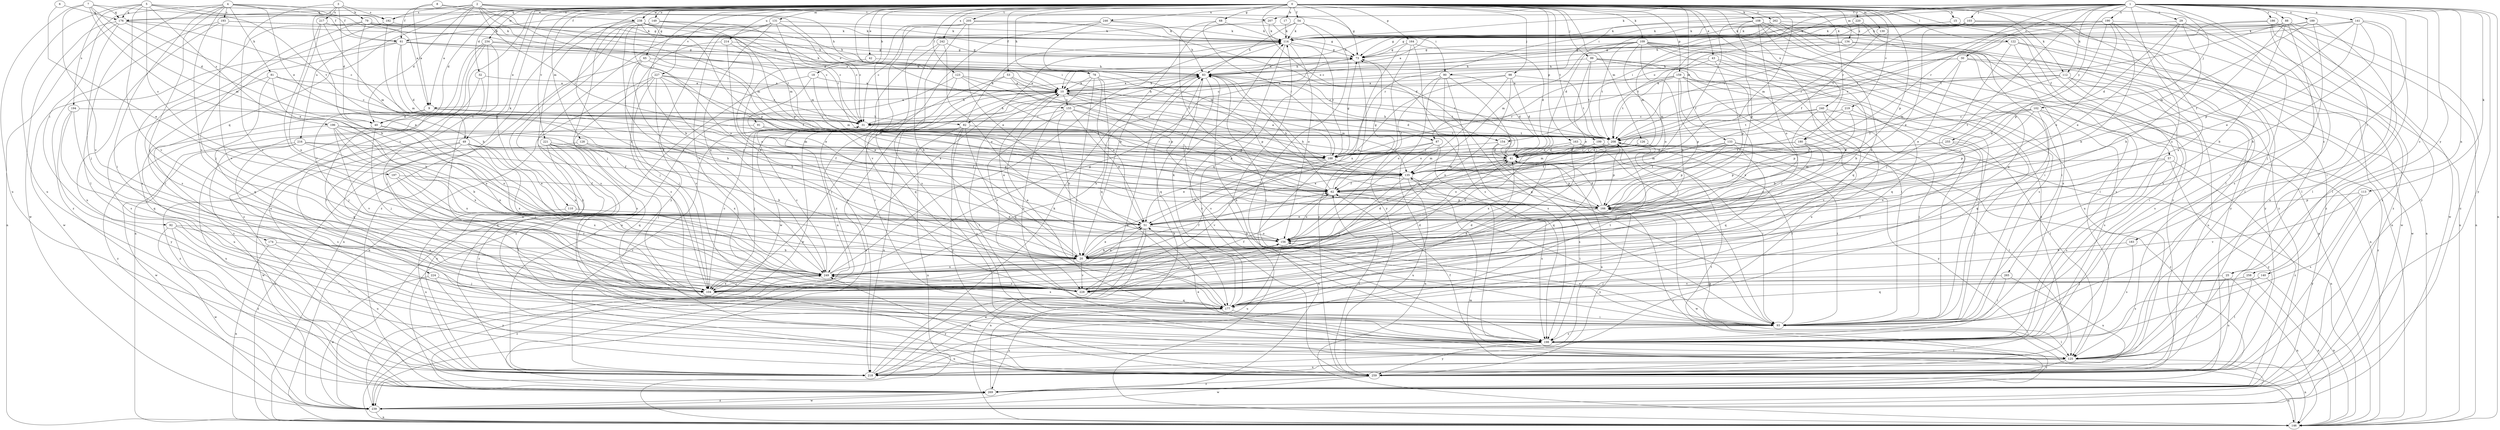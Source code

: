 strict digraph  {
0;
1;
2;
3;
4;
5;
6;
7;
8;
9;
10;
15;
17;
18;
20;
25;
29;
30;
31;
32;
40;
41;
42;
43;
49;
51;
53;
54;
57;
61;
62;
65;
68;
73;
78;
79;
81;
82;
83;
87;
88;
90;
91;
92;
93;
98;
99;
102;
103;
104;
108;
109;
110;
112;
113;
114;
122;
123;
125;
126;
128;
130;
131;
133;
134;
135;
140;
141;
146;
149;
154;
155;
156;
159;
163;
164;
166;
174;
176;
177;
180;
183;
186;
188;
189;
190;
192;
193;
194;
196;
197;
198;
199;
205;
207;
208;
214;
216;
217;
218;
219;
220;
221;
224;
227;
228;
234;
238;
239;
240;
242;
246;
249;
255;
258;
259;
262;
265;
269;
0 -> 15  [label=b];
0 -> 17  [label=b];
0 -> 18  [label=b];
0 -> 20  [label=b];
0 -> 25  [label=c];
0 -> 32  [label=d];
0 -> 40  [label=d];
0 -> 42  [label=e];
0 -> 43  [label=e];
0 -> 49  [label=e];
0 -> 53  [label=f];
0 -> 54  [label=f];
0 -> 57  [label=f];
0 -> 65  [label=g];
0 -> 68  [label=g];
0 -> 73  [label=g];
0 -> 78  [label=h];
0 -> 87  [label=i];
0 -> 98  [label=j];
0 -> 99  [label=j];
0 -> 108  [label=k];
0 -> 109  [label=k];
0 -> 110  [label=k];
0 -> 112  [label=k];
0 -> 122  [label=l];
0 -> 123  [label=l];
0 -> 125  [label=l];
0 -> 126  [label=m];
0 -> 128  [label=m];
0 -> 130  [label=m];
0 -> 131  [label=m];
0 -> 133  [label=m];
0 -> 134  [label=m];
0 -> 135  [label=m];
0 -> 149  [label=o];
0 -> 154  [label=o];
0 -> 159  [label=p];
0 -> 163  [label=p];
0 -> 164  [label=p];
0 -> 166  [label=p];
0 -> 174  [label=q];
0 -> 180  [label=r];
0 -> 199  [label=t];
0 -> 205  [label=t];
0 -> 214  [label=u];
0 -> 219  [label=v];
0 -> 220  [label=v];
0 -> 221  [label=v];
0 -> 224  [label=v];
0 -> 227  [label=v];
0 -> 228  [label=v];
0 -> 234  [label=w];
0 -> 238  [label=w];
0 -> 240  [label=x];
0 -> 242  [label=x];
0 -> 246  [label=x];
0 -> 249  [label=x];
0 -> 262  [label=z];
1 -> 25  [label=c];
1 -> 29  [label=c];
1 -> 30  [label=c];
1 -> 61  [label=f];
1 -> 87  [label=i];
1 -> 88  [label=i];
1 -> 90  [label=i];
1 -> 102  [label=j];
1 -> 103  [label=j];
1 -> 104  [label=j];
1 -> 112  [label=k];
1 -> 113  [label=k];
1 -> 114  [label=k];
1 -> 140  [label=n];
1 -> 141  [label=n];
1 -> 146  [label=n];
1 -> 154  [label=o];
1 -> 176  [label=q];
1 -> 180  [label=r];
1 -> 183  [label=r];
1 -> 186  [label=r];
1 -> 189  [label=s];
1 -> 190  [label=s];
1 -> 192  [label=s];
1 -> 207  [label=t];
1 -> 255  [label=y];
1 -> 258  [label=y];
1 -> 259  [label=y];
1 -> 265  [label=z];
1 -> 269  [label=z];
2 -> 9  [label=a];
2 -> 40  [label=d];
2 -> 78  [label=h];
2 -> 90  [label=i];
2 -> 91  [label=i];
2 -> 135  [label=m];
2 -> 155  [label=o];
2 -> 176  [label=q];
2 -> 188  [label=r];
2 -> 192  [label=s];
2 -> 216  [label=u];
3 -> 20  [label=b];
3 -> 40  [label=d];
3 -> 79  [label=h];
3 -> 192  [label=s];
3 -> 217  [label=u];
3 -> 228  [label=v];
4 -> 9  [label=a];
4 -> 49  [label=e];
4 -> 81  [label=h];
4 -> 92  [label=i];
4 -> 93  [label=i];
4 -> 104  [label=j];
4 -> 125  [label=l];
4 -> 192  [label=s];
4 -> 193  [label=s];
4 -> 207  [label=t];
4 -> 228  [label=v];
5 -> 61  [label=f];
5 -> 73  [label=g];
5 -> 176  [label=q];
5 -> 194  [label=s];
5 -> 196  [label=s];
5 -> 197  [label=s];
5 -> 208  [label=t];
5 -> 218  [label=u];
5 -> 228  [label=v];
6 -> 51  [label=e];
6 -> 176  [label=q];
7 -> 40  [label=d];
7 -> 51  [label=e];
7 -> 61  [label=f];
7 -> 135  [label=m];
7 -> 176  [label=q];
7 -> 218  [label=u];
7 -> 228  [label=v];
8 -> 9  [label=a];
8 -> 61  [label=f];
8 -> 135  [label=m];
8 -> 238  [label=w];
9 -> 31  [label=c];
9 -> 40  [label=d];
9 -> 82  [label=h];
9 -> 104  [label=j];
9 -> 135  [label=m];
9 -> 218  [label=u];
10 -> 9  [label=a];
10 -> 41  [label=d];
10 -> 82  [label=h];
10 -> 83  [label=h];
10 -> 104  [label=j];
10 -> 125  [label=l];
10 -> 135  [label=m];
10 -> 155  [label=o];
10 -> 166  [label=p];
10 -> 208  [label=t];
15 -> 114  [label=k];
15 -> 198  [label=s];
15 -> 269  [label=z];
17 -> 114  [label=k];
18 -> 10  [label=a];
18 -> 51  [label=e];
18 -> 135  [label=m];
18 -> 269  [label=z];
20 -> 10  [label=a];
20 -> 41  [label=d];
20 -> 51  [label=e];
20 -> 62  [label=f];
20 -> 228  [label=v];
20 -> 249  [label=x];
25 -> 125  [label=l];
25 -> 146  [label=n];
25 -> 218  [label=u];
25 -> 228  [label=v];
29 -> 20  [label=b];
29 -> 41  [label=d];
29 -> 51  [label=e];
29 -> 114  [label=k];
29 -> 125  [label=l];
30 -> 31  [label=c];
30 -> 51  [label=e];
30 -> 83  [label=h];
30 -> 125  [label=l];
30 -> 135  [label=m];
30 -> 239  [label=w];
31 -> 83  [label=h];
31 -> 104  [label=j];
31 -> 208  [label=t];
32 -> 10  [label=a];
32 -> 104  [label=j];
32 -> 269  [label=z];
40 -> 104  [label=j];
40 -> 156  [label=o];
40 -> 177  [label=q];
40 -> 249  [label=x];
41 -> 83  [label=h];
41 -> 135  [label=m];
41 -> 156  [label=o];
41 -> 218  [label=u];
42 -> 51  [label=e];
42 -> 83  [label=h];
43 -> 20  [label=b];
43 -> 83  [label=h];
43 -> 135  [label=m];
43 -> 146  [label=n];
43 -> 166  [label=p];
49 -> 51  [label=e];
49 -> 62  [label=f];
49 -> 93  [label=i];
49 -> 104  [label=j];
49 -> 177  [label=q];
49 -> 188  [label=r];
49 -> 239  [label=w];
49 -> 249  [label=x];
51 -> 146  [label=n];
51 -> 156  [label=o];
51 -> 239  [label=w];
53 -> 10  [label=a];
53 -> 166  [label=p];
53 -> 177  [label=q];
53 -> 188  [label=r];
53 -> 239  [label=w];
54 -> 20  [label=b];
54 -> 83  [label=h];
54 -> 114  [label=k];
54 -> 177  [label=q];
54 -> 198  [label=s];
57 -> 135  [label=m];
57 -> 156  [label=o];
57 -> 198  [label=s];
57 -> 259  [label=y];
57 -> 269  [label=z];
61 -> 10  [label=a];
61 -> 41  [label=d];
61 -> 73  [label=g];
61 -> 83  [label=h];
61 -> 93  [label=i];
61 -> 135  [label=m];
61 -> 239  [label=w];
62 -> 73  [label=g];
62 -> 83  [label=h];
62 -> 93  [label=i];
62 -> 156  [label=o];
62 -> 166  [label=p];
65 -> 20  [label=b];
65 -> 62  [label=f];
65 -> 83  [label=h];
65 -> 104  [label=j];
65 -> 146  [label=n];
68 -> 62  [label=f];
68 -> 114  [label=k];
68 -> 188  [label=r];
73 -> 83  [label=h];
73 -> 259  [label=y];
78 -> 10  [label=a];
78 -> 51  [label=e];
78 -> 93  [label=i];
78 -> 166  [label=p];
78 -> 177  [label=q];
78 -> 198  [label=s];
79 -> 20  [label=b];
79 -> 83  [label=h];
79 -> 104  [label=j];
79 -> 114  [label=k];
79 -> 198  [label=s];
79 -> 208  [label=t];
81 -> 10  [label=a];
81 -> 20  [label=b];
81 -> 31  [label=c];
81 -> 177  [label=q];
81 -> 198  [label=s];
82 -> 114  [label=k];
82 -> 146  [label=n];
82 -> 177  [label=q];
82 -> 198  [label=s];
82 -> 208  [label=t];
82 -> 218  [label=u];
82 -> 259  [label=y];
83 -> 10  [label=a];
83 -> 93  [label=i];
83 -> 177  [label=q];
83 -> 198  [label=s];
83 -> 208  [label=t];
87 -> 20  [label=b];
87 -> 125  [label=l];
87 -> 135  [label=m];
87 -> 146  [label=n];
87 -> 188  [label=r];
88 -> 20  [label=b];
88 -> 62  [label=f];
88 -> 83  [label=h];
88 -> 114  [label=k];
88 -> 125  [label=l];
88 -> 198  [label=s];
88 -> 208  [label=t];
88 -> 269  [label=z];
90 -> 10  [label=a];
90 -> 41  [label=d];
90 -> 62  [label=f];
90 -> 93  [label=i];
90 -> 156  [label=o];
90 -> 198  [label=s];
90 -> 228  [label=v];
91 -> 166  [label=p];
91 -> 188  [label=r];
91 -> 208  [label=t];
91 -> 269  [label=z];
92 -> 125  [label=l];
92 -> 156  [label=o];
92 -> 239  [label=w];
92 -> 249  [label=x];
92 -> 269  [label=z];
93 -> 73  [label=g];
93 -> 83  [label=h];
93 -> 125  [label=l];
93 -> 156  [label=o];
93 -> 198  [label=s];
93 -> 208  [label=t];
98 -> 10  [label=a];
98 -> 41  [label=d];
98 -> 51  [label=e];
98 -> 156  [label=o];
98 -> 208  [label=t];
98 -> 249  [label=x];
99 -> 51  [label=e];
99 -> 83  [label=h];
99 -> 93  [label=i];
99 -> 208  [label=t];
99 -> 218  [label=u];
99 -> 259  [label=y];
102 -> 31  [label=c];
102 -> 41  [label=d];
102 -> 166  [label=p];
102 -> 177  [label=q];
102 -> 198  [label=s];
102 -> 208  [label=t];
102 -> 269  [label=z];
103 -> 31  [label=c];
103 -> 51  [label=e];
103 -> 83  [label=h];
103 -> 93  [label=i];
103 -> 114  [label=k];
103 -> 188  [label=r];
103 -> 269  [label=z];
104 -> 31  [label=c];
104 -> 41  [label=d];
104 -> 83  [label=h];
104 -> 249  [label=x];
104 -> 259  [label=y];
108 -> 62  [label=f];
108 -> 93  [label=i];
108 -> 114  [label=k];
108 -> 156  [label=o];
108 -> 166  [label=p];
108 -> 177  [label=q];
108 -> 249  [label=x];
108 -> 269  [label=z];
109 -> 10  [label=a];
109 -> 20  [label=b];
109 -> 73  [label=g];
109 -> 93  [label=i];
109 -> 135  [label=m];
109 -> 146  [label=n];
109 -> 156  [label=o];
109 -> 177  [label=q];
109 -> 198  [label=s];
109 -> 208  [label=t];
109 -> 218  [label=u];
110 -> 51  [label=e];
110 -> 218  [label=u];
112 -> 10  [label=a];
112 -> 31  [label=c];
112 -> 62  [label=f];
112 -> 93  [label=i];
112 -> 198  [label=s];
112 -> 218  [label=u];
113 -> 166  [label=p];
113 -> 198  [label=s];
113 -> 228  [label=v];
113 -> 259  [label=y];
114 -> 73  [label=g];
114 -> 156  [label=o];
114 -> 188  [label=r];
114 -> 249  [label=x];
114 -> 259  [label=y];
122 -> 73  [label=g];
122 -> 104  [label=j];
122 -> 198  [label=s];
122 -> 239  [label=w];
122 -> 259  [label=y];
123 -> 10  [label=a];
123 -> 62  [label=f];
123 -> 93  [label=i];
123 -> 188  [label=r];
123 -> 218  [label=u];
125 -> 51  [label=e];
125 -> 62  [label=f];
125 -> 146  [label=n];
125 -> 166  [label=p];
125 -> 218  [label=u];
125 -> 259  [label=y];
126 -> 41  [label=d];
126 -> 62  [label=f];
126 -> 104  [label=j];
126 -> 135  [label=m];
128 -> 146  [label=n];
128 -> 188  [label=r];
128 -> 249  [label=x];
130 -> 62  [label=f];
131 -> 31  [label=c];
131 -> 114  [label=k];
131 -> 135  [label=m];
131 -> 228  [label=v];
131 -> 239  [label=w];
131 -> 249  [label=x];
131 -> 259  [label=y];
133 -> 62  [label=f];
133 -> 135  [label=m];
133 -> 146  [label=n];
133 -> 166  [label=p];
133 -> 177  [label=q];
133 -> 188  [label=r];
133 -> 269  [label=z];
134 -> 73  [label=g];
134 -> 146  [label=n];
134 -> 208  [label=t];
134 -> 259  [label=y];
135 -> 62  [label=f];
135 -> 198  [label=s];
135 -> 218  [label=u];
135 -> 228  [label=v];
140 -> 104  [label=j];
140 -> 146  [label=n];
140 -> 198  [label=s];
141 -> 20  [label=b];
141 -> 51  [label=e];
141 -> 73  [label=g];
141 -> 93  [label=i];
141 -> 114  [label=k];
141 -> 125  [label=l];
141 -> 166  [label=p];
146 -> 114  [label=k];
146 -> 135  [label=m];
149 -> 31  [label=c];
149 -> 114  [label=k];
149 -> 166  [label=p];
149 -> 218  [label=u];
149 -> 249  [label=x];
149 -> 259  [label=y];
154 -> 41  [label=d];
154 -> 188  [label=r];
154 -> 198  [label=s];
155 -> 20  [label=b];
155 -> 31  [label=c];
155 -> 51  [label=e];
155 -> 83  [label=h];
155 -> 166  [label=p];
155 -> 188  [label=r];
155 -> 228  [label=v];
156 -> 20  [label=b];
156 -> 218  [label=u];
159 -> 10  [label=a];
159 -> 93  [label=i];
159 -> 104  [label=j];
159 -> 166  [label=p];
159 -> 177  [label=q];
159 -> 188  [label=r];
159 -> 208  [label=t];
159 -> 249  [label=x];
163 -> 41  [label=d];
163 -> 51  [label=e];
163 -> 93  [label=i];
163 -> 177  [label=q];
163 -> 228  [label=v];
164 -> 41  [label=d];
164 -> 73  [label=g];
164 -> 198  [label=s];
164 -> 249  [label=x];
164 -> 259  [label=y];
166 -> 41  [label=d];
166 -> 51  [label=e];
166 -> 83  [label=h];
166 -> 239  [label=w];
166 -> 259  [label=y];
166 -> 269  [label=z];
174 -> 20  [label=b];
174 -> 146  [label=n];
174 -> 218  [label=u];
176 -> 31  [label=c];
176 -> 51  [label=e];
176 -> 104  [label=j];
176 -> 114  [label=k];
176 -> 146  [label=n];
176 -> 239  [label=w];
177 -> 10  [label=a];
177 -> 41  [label=d];
177 -> 93  [label=i];
177 -> 114  [label=k];
177 -> 208  [label=t];
177 -> 249  [label=x];
177 -> 269  [label=z];
180 -> 41  [label=d];
180 -> 125  [label=l];
180 -> 156  [label=o];
180 -> 166  [label=p];
180 -> 188  [label=r];
183 -> 20  [label=b];
183 -> 198  [label=s];
186 -> 114  [label=k];
186 -> 146  [label=n];
186 -> 208  [label=t];
186 -> 218  [label=u];
186 -> 239  [label=w];
186 -> 259  [label=y];
188 -> 10  [label=a];
188 -> 51  [label=e];
188 -> 73  [label=g];
188 -> 166  [label=p];
188 -> 228  [label=v];
188 -> 239  [label=w];
189 -> 73  [label=g];
189 -> 104  [label=j];
189 -> 114  [label=k];
189 -> 125  [label=l];
189 -> 135  [label=m];
190 -> 10  [label=a];
190 -> 20  [label=b];
190 -> 51  [label=e];
190 -> 114  [label=k];
190 -> 146  [label=n];
190 -> 166  [label=p];
190 -> 188  [label=r];
190 -> 208  [label=t];
190 -> 249  [label=x];
192 -> 31  [label=c];
192 -> 166  [label=p];
192 -> 198  [label=s];
193 -> 83  [label=h];
193 -> 114  [label=k];
193 -> 218  [label=u];
193 -> 228  [label=v];
193 -> 269  [label=z];
194 -> 31  [label=c];
194 -> 104  [label=j];
194 -> 177  [label=q];
194 -> 259  [label=y];
196 -> 20  [label=b];
196 -> 62  [label=f];
196 -> 156  [label=o];
196 -> 208  [label=t];
196 -> 228  [label=v];
196 -> 249  [label=x];
196 -> 269  [label=z];
197 -> 62  [label=f];
197 -> 228  [label=v];
197 -> 249  [label=x];
198 -> 125  [label=l];
198 -> 218  [label=u];
198 -> 259  [label=y];
199 -> 20  [label=b];
199 -> 41  [label=d];
199 -> 93  [label=i];
199 -> 166  [label=p];
199 -> 249  [label=x];
205 -> 41  [label=d];
205 -> 51  [label=e];
205 -> 114  [label=k];
205 -> 146  [label=n];
205 -> 198  [label=s];
205 -> 218  [label=u];
207 -> 73  [label=g];
207 -> 114  [label=k];
207 -> 228  [label=v];
208 -> 41  [label=d];
208 -> 93  [label=i];
208 -> 156  [label=o];
208 -> 188  [label=r];
208 -> 259  [label=y];
214 -> 20  [label=b];
214 -> 73  [label=g];
214 -> 156  [label=o];
214 -> 198  [label=s];
216 -> 41  [label=d];
216 -> 62  [label=f];
216 -> 198  [label=s];
216 -> 218  [label=u];
216 -> 239  [label=w];
216 -> 249  [label=x];
217 -> 114  [label=k];
217 -> 135  [label=m];
217 -> 228  [label=v];
217 -> 249  [label=x];
218 -> 31  [label=c];
218 -> 83  [label=h];
218 -> 114  [label=k];
219 -> 31  [label=c];
219 -> 62  [label=f];
219 -> 93  [label=i];
219 -> 166  [label=p];
220 -> 93  [label=i];
220 -> 114  [label=k];
220 -> 198  [label=s];
220 -> 208  [label=t];
221 -> 20  [label=b];
221 -> 41  [label=d];
221 -> 104  [label=j];
221 -> 125  [label=l];
221 -> 177  [label=q];
221 -> 218  [label=u];
221 -> 259  [label=y];
224 -> 104  [label=j];
224 -> 239  [label=w];
224 -> 259  [label=y];
227 -> 10  [label=a];
227 -> 20  [label=b];
227 -> 31  [label=c];
227 -> 62  [label=f];
227 -> 104  [label=j];
227 -> 146  [label=n];
227 -> 198  [label=s];
227 -> 228  [label=v];
228 -> 41  [label=d];
228 -> 62  [label=f];
228 -> 156  [label=o];
228 -> 177  [label=q];
234 -> 10  [label=a];
234 -> 73  [label=g];
234 -> 104  [label=j];
234 -> 125  [label=l];
234 -> 146  [label=n];
234 -> 218  [label=u];
234 -> 269  [label=z];
238 -> 31  [label=c];
238 -> 83  [label=h];
238 -> 104  [label=j];
238 -> 114  [label=k];
238 -> 156  [label=o];
238 -> 166  [label=p];
238 -> 198  [label=s];
238 -> 208  [label=t];
238 -> 269  [label=z];
239 -> 10  [label=a];
239 -> 146  [label=n];
239 -> 269  [label=z];
240 -> 20  [label=b];
240 -> 31  [label=c];
240 -> 93  [label=i];
240 -> 125  [label=l];
240 -> 208  [label=t];
240 -> 228  [label=v];
242 -> 20  [label=b];
242 -> 73  [label=g];
242 -> 156  [label=o];
242 -> 239  [label=w];
246 -> 31  [label=c];
246 -> 83  [label=h];
246 -> 114  [label=k];
246 -> 135  [label=m];
246 -> 269  [label=z];
249 -> 31  [label=c];
249 -> 51  [label=e];
249 -> 73  [label=g];
249 -> 104  [label=j];
249 -> 114  [label=k];
249 -> 228  [label=v];
249 -> 269  [label=z];
255 -> 41  [label=d];
255 -> 93  [label=i];
255 -> 104  [label=j];
255 -> 188  [label=r];
258 -> 104  [label=j];
258 -> 125  [label=l];
258 -> 146  [label=n];
258 -> 177  [label=q];
259 -> 62  [label=f];
259 -> 146  [label=n];
259 -> 239  [label=w];
259 -> 249  [label=x];
259 -> 269  [label=z];
262 -> 41  [label=d];
262 -> 114  [label=k];
262 -> 125  [label=l];
262 -> 135  [label=m];
262 -> 146  [label=n];
262 -> 188  [label=r];
262 -> 259  [label=y];
265 -> 93  [label=i];
265 -> 104  [label=j];
265 -> 218  [label=u];
269 -> 83  [label=h];
269 -> 208  [label=t];
269 -> 239  [label=w];
}
